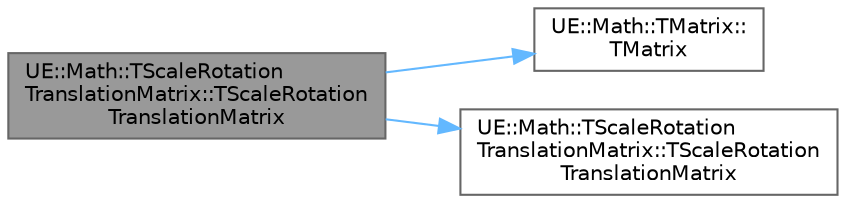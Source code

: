digraph "UE::Math::TScaleRotationTranslationMatrix::TScaleRotationTranslationMatrix"
{
 // INTERACTIVE_SVG=YES
 // LATEX_PDF_SIZE
  bgcolor="transparent";
  edge [fontname=Helvetica,fontsize=10,labelfontname=Helvetica,labelfontsize=10];
  node [fontname=Helvetica,fontsize=10,shape=box,height=0.2,width=0.4];
  rankdir="LR";
  Node1 [id="Node000001",label="UE::Math::TScaleRotation\lTranslationMatrix::TScaleRotation\lTranslationMatrix",height=0.2,width=0.4,color="gray40", fillcolor="grey60", style="filled", fontcolor="black",tooltip=" "];
  Node1 -> Node2 [id="edge1_Node000001_Node000002",color="steelblue1",style="solid",tooltip=" "];
  Node2 [id="Node000002",label="UE::Math::TMatrix::\lTMatrix",height=0.2,width=0.4,color="grey40", fillcolor="white", style="filled",URL="$d6/d69/structUE_1_1Math_1_1TMatrix.html#a5917cf3f51ddc9325f1f145db99ab448",tooltip=" "];
  Node1 -> Node3 [id="edge2_Node000001_Node000003",color="steelblue1",style="solid",tooltip=" "];
  Node3 [id="Node000003",label="UE::Math::TScaleRotation\lTranslationMatrix::TScaleRotation\lTranslationMatrix",height=0.2,width=0.4,color="grey40", fillcolor="white", style="filled",URL="$df/d88/structUE_1_1Math_1_1TScaleRotationTranslationMatrix.html#a2bad59fde7d8a7234cc35343fef5bdcf",tooltip="Constructor."];
}
